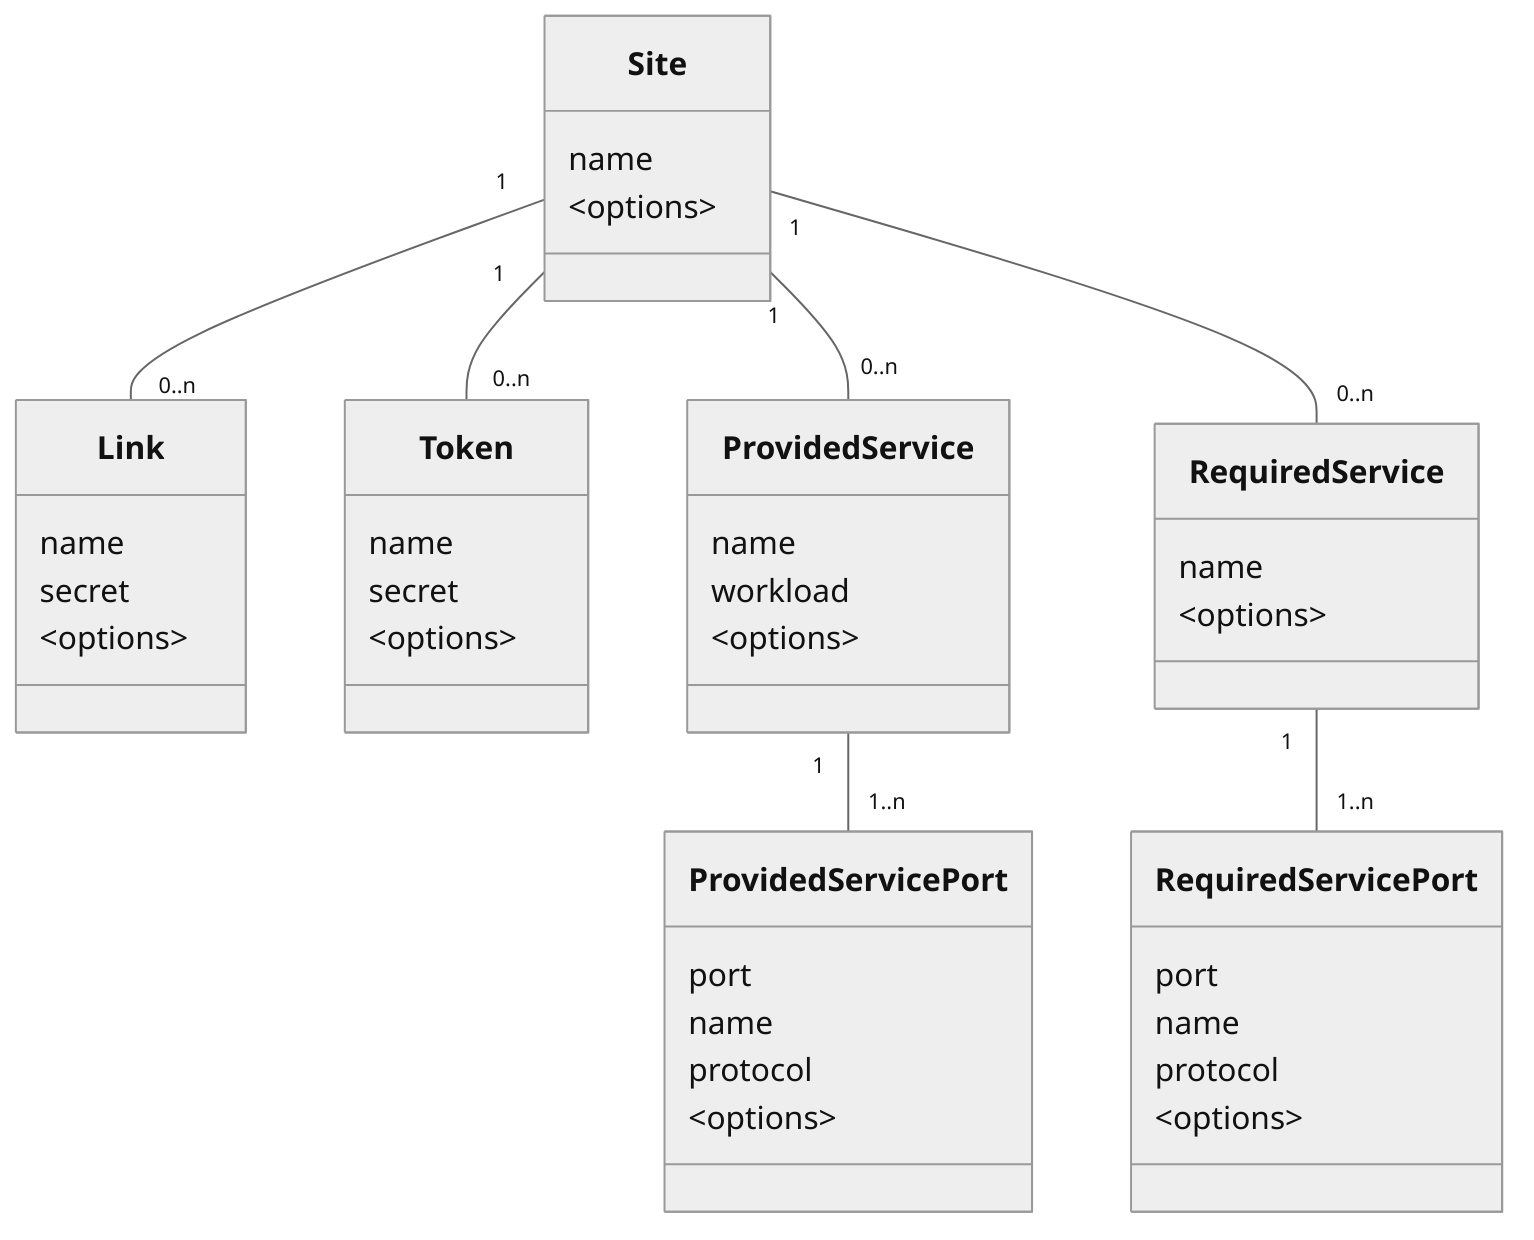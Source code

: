 %%{init: {'theme': 'neutral', 'fontFamily': 'Noto Sans'}}%%

classDiagram
    Site "1" -- "0..n" Link
    Site "1" -- "0..n" Token
    Site "1" -- "0..n" ProvidedService
    Site "1" -- "0..n" RequiredService
    ProvidedService "1" -- "1..n" ProvidedServicePort
    RequiredService "1" -- "1..n" RequiredServicePort
    class Site {
        name
        &lt;options&gt;
    }
    class Link {
        name
        secret
        &lt;options&gt;
    }
    class Token {
        name
        secret
        &lt;options&gt;
    }
    class ProvidedService {
        name
        workload
        &lt;options&gt;
    }
    class ProvidedServicePort {
        port
        name
        protocol
        &lt;options&gt;
    }
    class RequiredService {
        name
        &lt;options&gt;
    }
    class RequiredServicePort {
        port
        name
        protocol
        &lt;options&gt;
    }